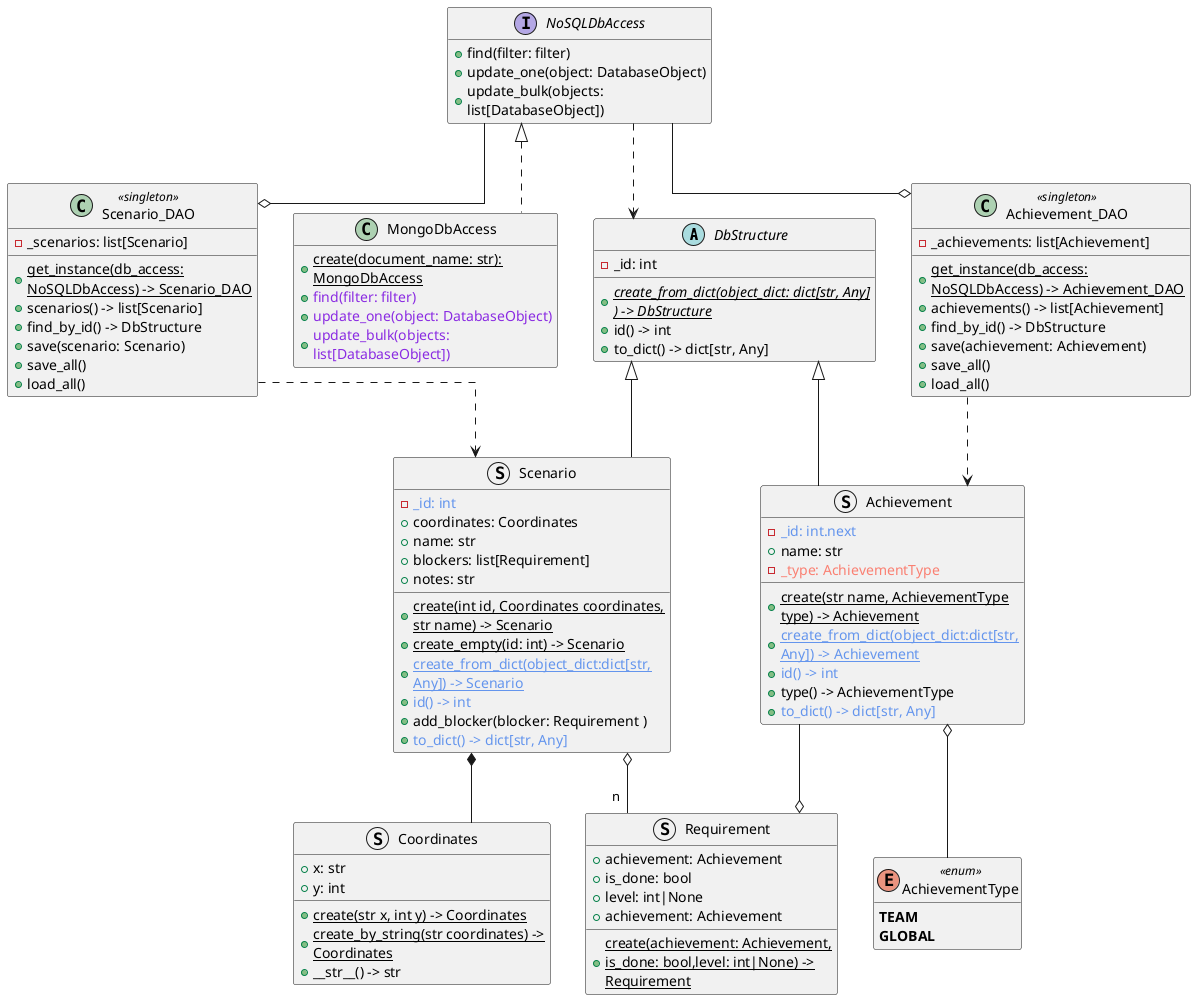 @startuml GloomhavenUML
    hide empty members
    skinparam {
        linetype ortho
        wrapWidth 260
    }
    
    abstract DbStructure {
        -_id: int

        +{abstract}{static}create_from_dict(object_dict: dict[str, Any] ) -> DbStructure 
        +id() -> int
        +to_dict() -> dict[str, Any]
    }

    struct Scenario extends DbStructure{
        -<color:#CornflowerBlue>_id: int
        +coordinates: Coordinates
        +name: str 
        +blockers: list[Requirement]
        +notes: str

        +{static}create(int id, Coordinates coordinates, str name) -> Scenario
        +{static}create_empty(id: int) -> Scenario
        +<color:#CornflowerBlue>{static}create_from_dict(object_dict:dict[str, Any]) -> Scenario
        +<color:#CornflowerBlue>id() -> int 
        +add_blocker(blocker: Requirement )
        +<color:#CornflowerBlue>to_dict() -> dict[str, Any]
    } 

    struct Coordinates {
        +x: str
        +y: int

        +{static}create(str x, int y) -> Coordinates
        +{static}create_by_string(str coordinates) -> Coordinates
        +__str__() -> str
    }

    struct Requirement  {
        ' -<color:#Red>_id: int
        +achievement: Achievement 
        +is_done: bool 
        +level: int|None 
        +achievement: Achievement

        +{static}create(achievement: Achievement, is_done: bool,level: int|None) -> Requirement
        ' +<color:#Red>id() -> int
        ' +<color:#CornflowerBlue>to_dict() -> dict[str, Any]
    }

    struct Achievement extends DbStructure{
        -<color:#CornflowerBlue>_id: int.next
        +name: str
        -<color:#Salmon>_type: AchievementType

        +{static}create(str name, AchievementType type) -> Achievement
        +<color:#CornflowerBlue>{static}create_from_dict(object_dict:dict[str, Any]) -> Achievement
        +<color:#CornflowerBlue>id() -> int
        +type() -> AchievementType
        +<color:#CornflowerBlue>to_dict() -> dict[str, Any]
    }
        
    Enum AchievementType <<enum>> {
        **TEAM**
        **GLOBAL**
    }

    interface NoSQLDbAccess{
        +find(filter: filter)
        +update_one(object: DatabaseObject)
        +update_bulk(objects: list[DatabaseObject])
    }

    class MongoDbAccess implements NoSQLDbAccess{
        +{static}create(document_name: str): MongoDbAccess
        +<color:#BlueViolet>find(filter: filter)
        +<color:#BlueViolet>update_one(object: DatabaseObject)
        +<color:#BlueViolet>update_bulk(objects: list[DatabaseObject])
    }

    class Scenario_DAO <<singleton>> {
        -_scenarios: list[Scenario]
        
        +{static}get_instance(db_access: NoSQLDbAccess) -> Scenario_DAO
        +scenarios() -> list[Scenario]
        +find_by_id() -> DbStructure
        +save(scenario: Scenario)
        +save_all()
        +load_all()
    }

    class Achievement_DAO <<singleton>> {
        -_achievements: list[Achievement]
        
        +{static}get_instance(db_access: NoSQLDbAccess) -> Achievement_DAO
        +achievements() -> list[Achievement]
        +find_by_id() -> DbStructure
        +save(achievement: Achievement)
        +save_all()
        +load_all()
    }
   
    'Dependency
    NoSQLDbAccess ..> DbStructure
       
    Achievement_DAO ..> Achievement
    Scenario_DAO ..> Scenario

    NoSQLDbAccess --o Scenario_DAO
    NoSQLDbAccess --o Achievement_DAO

    Achievement o-- AchievementType

    Scenario *-- Coordinates

    Scenario  o-- "n" Requirement
    Achievement --o Requirement

@enduml